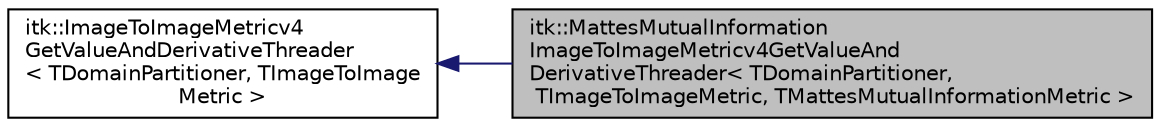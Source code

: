 digraph "itk::MattesMutualInformationImageToImageMetricv4GetValueAndDerivativeThreader&lt; TDomainPartitioner, TImageToImageMetric, TMattesMutualInformationMetric &gt;"
{
 // LATEX_PDF_SIZE
  edge [fontname="Helvetica",fontsize="10",labelfontname="Helvetica",labelfontsize="10"];
  node [fontname="Helvetica",fontsize="10",shape=record];
  rankdir="LR";
  Node1 [label="itk::MattesMutualInformation\lImageToImageMetricv4GetValueAnd\lDerivativeThreader\< TDomainPartitioner,\l TImageToImageMetric, TMattesMutualInformationMetric \>",height=0.2,width=0.4,color="black", fillcolor="grey75", style="filled", fontcolor="black",tooltip="Processes points for MattesMutualInformationImageToImageMetricv4 GetValueAndDerivative."];
  Node2 -> Node1 [dir="back",color="midnightblue",fontsize="10",style="solid",fontname="Helvetica"];
  Node2 [label="itk::ImageToImageMetricv4\lGetValueAndDerivativeThreader\l\< TDomainPartitioner, TImageToImage\lMetric \>",height=0.2,width=0.4,color="black", fillcolor="white", style="filled",URL="$classitk_1_1ImageToImageMetricv4GetValueAndDerivativeThreader.html",tooltip=" "];
}

